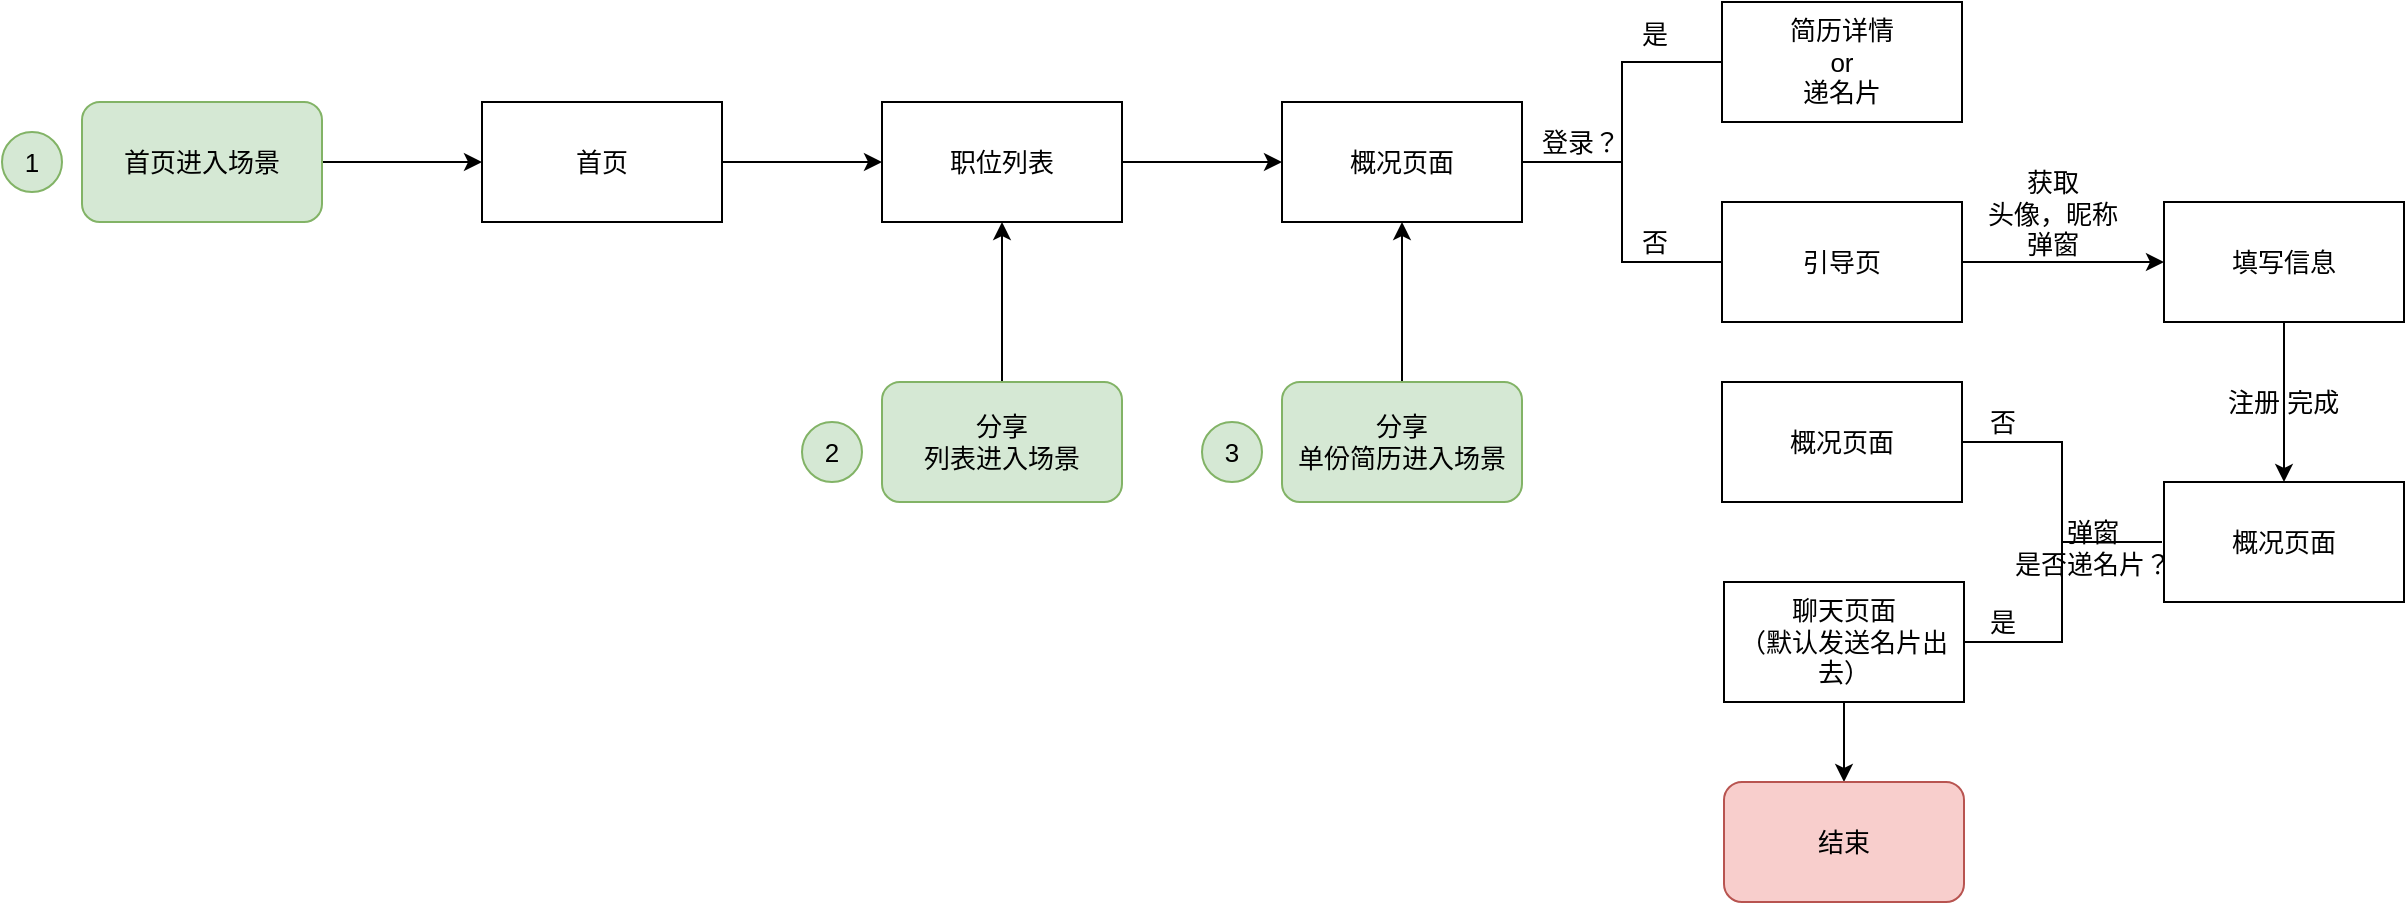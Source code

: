 <mxfile version="10.6.5" type="github"><diagram id="rGBq6vuJZaj2wzQnw7eY" name="ç¬¬ 1 é¡µ"><mxGraphModel dx="1264" dy="687" grid="1" gridSize="10" guides="1" tooltips="1" connect="1" arrows="1" fold="1" page="0" pageScale="1" pageWidth="1169" pageHeight="827" math="0" shadow="0"><root><mxCell id="0"/><mxCell id="1" parent="0"/><mxCell id="jd1ykoVDzVKVJnyVw4WM-3" value="" style="edgeStyle=orthogonalEdgeStyle;rounded=0;orthogonalLoop=1;jettySize=auto;html=1;fontSize=13;" parent="1" source="jd1ykoVDzVKVJnyVw4WM-1" target="jd1ykoVDzVKVJnyVw4WM-2" edge="1"><mxGeometry relative="1" as="geometry"/></mxCell><mxCell id="jd1ykoVDzVKVJnyVw4WM-1" value="首页进入场景" style="rounded=1;whiteSpace=wrap;html=1;fillColor=#d5e8d4;strokeColor=#82b366;fontSize=13;" parent="1" vertex="1"><mxGeometry x="110" y="200" width="120" height="60" as="geometry"/></mxCell><mxCell id="jd1ykoVDzVKVJnyVw4WM-5" value="" style="edgeStyle=orthogonalEdgeStyle;rounded=0;orthogonalLoop=1;jettySize=auto;html=1;fontSize=13;" parent="1" source="jd1ykoVDzVKVJnyVw4WM-2" target="jd1ykoVDzVKVJnyVw4WM-4" edge="1"><mxGeometry relative="1" as="geometry"/></mxCell><mxCell id="jd1ykoVDzVKVJnyVw4WM-2" value="首页" style="rounded=1;whiteSpace=wrap;html=1;arcSize=0;fontSize=13;" parent="1" vertex="1"><mxGeometry x="310" y="200" width="120" height="60" as="geometry"/></mxCell><mxCell id="jd1ykoVDzVKVJnyVw4WM-7" value="" style="edgeStyle=orthogonalEdgeStyle;rounded=0;orthogonalLoop=1;jettySize=auto;html=1;fontSize=13;" parent="1" source="jd1ykoVDzVKVJnyVw4WM-4" target="jd1ykoVDzVKVJnyVw4WM-6" edge="1"><mxGeometry relative="1" as="geometry"/></mxCell><mxCell id="jd1ykoVDzVKVJnyVw4WM-4" value="职位列表" style="rounded=1;whiteSpace=wrap;html=1;arcSize=0;fontSize=13;" parent="1" vertex="1"><mxGeometry x="510" y="200" width="120" height="60" as="geometry"/></mxCell><mxCell id="jd1ykoVDzVKVJnyVw4WM-6" value="概况页面" style="rounded=1;whiteSpace=wrap;html=1;arcSize=0;fontSize=13;" parent="1" vertex="1"><mxGeometry x="710" y="200" width="120" height="60" as="geometry"/></mxCell><mxCell id="jd1ykoVDzVKVJnyVw4WM-8" value="" style="strokeWidth=1;html=1;shape=mxgraph.flowchart.annotation_2;align=left;pointerEvents=1;fontSize=13;" parent="1" vertex="1"><mxGeometry x="830" y="180" width="100" height="100" as="geometry"/></mxCell><mxCell id="jd1ykoVDzVKVJnyVw4WM-9" value="简历详情&lt;br style=&quot;font-size: 13px;&quot;&gt;or&lt;br style=&quot;font-size: 13px;&quot;&gt;递名片&lt;br style=&quot;font-size: 13px;&quot;&gt;" style="rounded=0;whiteSpace=wrap;html=1;strokeWidth=1;fontSize=13;" parent="1" vertex="1"><mxGeometry x="930" y="150" width="120" height="60" as="geometry"/></mxCell><mxCell id="jd1ykoVDzVKVJnyVw4WM-10" value="登录？" style="text;html=1;resizable=0;points=[];autosize=1;align=right;verticalAlign=top;spacingTop=-4;fontSize=13;" parent="1" vertex="1"><mxGeometry x="830" y="210" width="50" height="20" as="geometry"/></mxCell><mxCell id="jd1ykoVDzVKVJnyVw4WM-11" value="是" style="text;html=1;resizable=0;points=[];autosize=1;align=center;verticalAlign=top;spacingTop=-4;fontSize=13;" parent="1" vertex="1"><mxGeometry x="881" y="156" width="30" height="20" as="geometry"/></mxCell><mxCell id="jd1ykoVDzVKVJnyVw4WM-12" value="否" style="text;html=1;resizable=0;points=[];autosize=1;align=center;verticalAlign=top;spacingTop=-4;fontSize=13;" parent="1" vertex="1"><mxGeometry x="881" y="260" width="30" height="20" as="geometry"/></mxCell><mxCell id="ZTxPfniv38rkYU_Yo6LK-2" value="" style="edgeStyle=orthogonalEdgeStyle;rounded=0;orthogonalLoop=1;jettySize=auto;html=1;fontSize=13;" edge="1" parent="1" source="jd1ykoVDzVKVJnyVw4WM-13" target="ZTxPfniv38rkYU_Yo6LK-1"><mxGeometry relative="1" as="geometry"/></mxCell><mxCell id="jd1ykoVDzVKVJnyVw4WM-13" value="引导页" style="rounded=0;whiteSpace=wrap;html=1;strokeWidth=1;fontSize=13;" parent="1" vertex="1"><mxGeometry x="930" y="250" width="120" height="60" as="geometry"/></mxCell><mxCell id="ZTxPfniv38rkYU_Yo6LK-4" value="" style="edgeStyle=orthogonalEdgeStyle;rounded=0;orthogonalLoop=1;jettySize=auto;html=1;fontSize=13;" edge="1" parent="1" source="ZTxPfniv38rkYU_Yo6LK-1" target="ZTxPfniv38rkYU_Yo6LK-3"><mxGeometry relative="1" as="geometry"/></mxCell><mxCell id="ZTxPfniv38rkYU_Yo6LK-1" value="填写信息" style="rounded=0;whiteSpace=wrap;html=1;strokeWidth=1;fontSize=13;" vertex="1" parent="1"><mxGeometry x="1151" y="250" width="120" height="60" as="geometry"/></mxCell><mxCell id="ZTxPfniv38rkYU_Yo6LK-3" value="概况页面&lt;br style=&quot;font-size: 13px;&quot;&gt;" style="rounded=0;whiteSpace=wrap;html=1;strokeWidth=1;fontSize=13;" vertex="1" parent="1"><mxGeometry x="1151" y="390" width="120" height="60" as="geometry"/></mxCell><mxCell id="ZTxPfniv38rkYU_Yo6LK-5" value="注册 完成" style="text;html=1;resizable=0;points=[];autosize=1;align=left;verticalAlign=top;spacingTop=-4;fontSize=13;" vertex="1" parent="1"><mxGeometry x="1181" y="340" width="70" height="20" as="geometry"/></mxCell><mxCell id="ZTxPfniv38rkYU_Yo6LK-6" value="获取&lt;br style=&quot;font-size: 13px;&quot;&gt;头像，昵称&lt;br style=&quot;font-size: 13px;&quot;&gt;弹窗" style="text;html=1;resizable=0;points=[];autosize=1;align=center;verticalAlign=top;spacingTop=-4;fontSize=13;" vertex="1" parent="1"><mxGeometry x="1055" y="230" width="80" height="40" as="geometry"/></mxCell><mxCell id="ZTxPfniv38rkYU_Yo6LK-8" value="" style="strokeWidth=1;html=1;shape=mxgraph.flowchart.annotation_2;align=left;pointerEvents=1;rotation=-180;fontSize=13;" vertex="1" parent="1"><mxGeometry x="1050" y="370" width="100" height="100" as="geometry"/></mxCell><mxCell id="ZTxPfniv38rkYU_Yo6LK-10" value="否" style="text;html=1;resizable=0;points=[];autosize=1;align=center;verticalAlign=top;spacingTop=-4;fontSize=13;" vertex="1" parent="1"><mxGeometry x="1055" y="350" width="30" height="20" as="geometry"/></mxCell><mxCell id="ZTxPfniv38rkYU_Yo6LK-11" value="是" style="text;html=1;resizable=0;points=[];autosize=1;align=center;verticalAlign=top;spacingTop=-4;fontSize=13;" vertex="1" parent="1"><mxGeometry x="1055" y="450" width="30" height="20" as="geometry"/></mxCell><mxCell id="ZTxPfniv38rkYU_Yo6LK-12" value="概况页面" style="rounded=0;whiteSpace=wrap;html=1;strokeWidth=1;fontSize=13;" vertex="1" parent="1"><mxGeometry x="930" y="340" width="120" height="60" as="geometry"/></mxCell><mxCell id="ZTxPfniv38rkYU_Yo6LK-19" value="" style="edgeStyle=orthogonalEdgeStyle;rounded=0;orthogonalLoop=1;jettySize=auto;html=1;fontSize=13;" edge="1" parent="1" source="ZTxPfniv38rkYU_Yo6LK-13" target="ZTxPfniv38rkYU_Yo6LK-18"><mxGeometry relative="1" as="geometry"/></mxCell><mxCell id="ZTxPfniv38rkYU_Yo6LK-13" value="&lt;font style=&quot;font-size: 13px;&quot;&gt;聊天页面&lt;br style=&quot;font-size: 13px;&quot;&gt;（默认发送名片出去）&lt;/font&gt;&lt;br style=&quot;font-size: 13px;&quot;&gt;" style="rounded=0;whiteSpace=wrap;html=1;strokeWidth=1;fontSize=13;" vertex="1" parent="1"><mxGeometry x="931" y="440" width="120" height="60" as="geometry"/></mxCell><mxCell id="ZTxPfniv38rkYU_Yo6LK-16" value="&lt;span style=&quot;font-size: 13px;&quot;&gt;弹窗&lt;/span&gt;&lt;br style=&quot;font-size: 13px;&quot;&gt;&lt;span style=&quot;font-size: 13px;&quot;&gt;是否递名片？&lt;/span&gt;" style="text;html=1;resizable=0;points=[];autosize=1;align=center;verticalAlign=top;spacingTop=-4;fontSize=13;" vertex="1" parent="1"><mxGeometry x="1070" y="405" width="90" height="30" as="geometry"/></mxCell><mxCell id="ZTxPfniv38rkYU_Yo6LK-18" value="结束" style="rounded=1;whiteSpace=wrap;html=1;fontSize=13;align=center;fillColor=#f8cecc;strokeColor=#b85450;" vertex="1" parent="1"><mxGeometry x="931" y="540" width="120" height="60" as="geometry"/></mxCell><mxCell id="ZTxPfniv38rkYU_Yo6LK-23" value="" style="edgeStyle=orthogonalEdgeStyle;rounded=0;orthogonalLoop=1;jettySize=auto;html=1;fontSize=13;entryX=0.5;entryY=1;entryDx=0;entryDy=0;" edge="1" parent="1" source="ZTxPfniv38rkYU_Yo6LK-21" target="jd1ykoVDzVKVJnyVw4WM-4"><mxGeometry relative="1" as="geometry"><mxPoint x="510.0" y="370" as="targetPoint"/></mxGeometry></mxCell><mxCell id="ZTxPfniv38rkYU_Yo6LK-21" value="分享&lt;br style=&quot;font-size: 13px;&quot;&gt;列表进入场景&lt;br style=&quot;font-size: 13px;&quot;&gt;" style="rounded=1;whiteSpace=wrap;html=1;fillColor=#d5e8d4;strokeColor=#82b366;fontSize=13;" vertex="1" parent="1"><mxGeometry x="510" y="340" width="120" height="60" as="geometry"/></mxCell><mxCell id="ZTxPfniv38rkYU_Yo6LK-28" value="" style="edgeStyle=orthogonalEdgeStyle;rounded=0;orthogonalLoop=1;jettySize=auto;html=1;fontSize=13;" edge="1" source="ZTxPfniv38rkYU_Yo6LK-29" parent="1"><mxGeometry relative="1" as="geometry"><mxPoint x="770" y="260" as="targetPoint"/></mxGeometry></mxCell><mxCell id="ZTxPfniv38rkYU_Yo6LK-29" value="分享&lt;br style=&quot;font-size: 13px;&quot;&gt;单份简历进入场景&lt;br style=&quot;font-size: 13px;&quot;&gt;" style="rounded=1;whiteSpace=wrap;html=1;fillColor=#d5e8d4;strokeColor=#82b366;fontSize=13;" vertex="1" parent="1"><mxGeometry x="710" y="340" width="120" height="60" as="geometry"/></mxCell><mxCell id="ZTxPfniv38rkYU_Yo6LK-32" value="1" style="ellipse;whiteSpace=wrap;html=1;aspect=fixed;fontSize=13;align=center;fillColor=#d5e8d4;strokeColor=#82b366;" vertex="1" parent="1"><mxGeometry x="70" y="215" width="30" height="30" as="geometry"/></mxCell><mxCell id="ZTxPfniv38rkYU_Yo6LK-33" value="2" style="ellipse;whiteSpace=wrap;html=1;aspect=fixed;fontSize=13;align=center;fillColor=#d5e8d4;strokeColor=#82b366;" vertex="1" parent="1"><mxGeometry x="470" y="360" width="30" height="30" as="geometry"/></mxCell><mxCell id="ZTxPfniv38rkYU_Yo6LK-34" value="3" style="ellipse;whiteSpace=wrap;html=1;aspect=fixed;fontSize=13;align=center;fillColor=#d5e8d4;strokeColor=#82b366;" vertex="1" parent="1"><mxGeometry x="670" y="360" width="30" height="30" as="geometry"/></mxCell></root></mxGraphModel></diagram></mxfile>